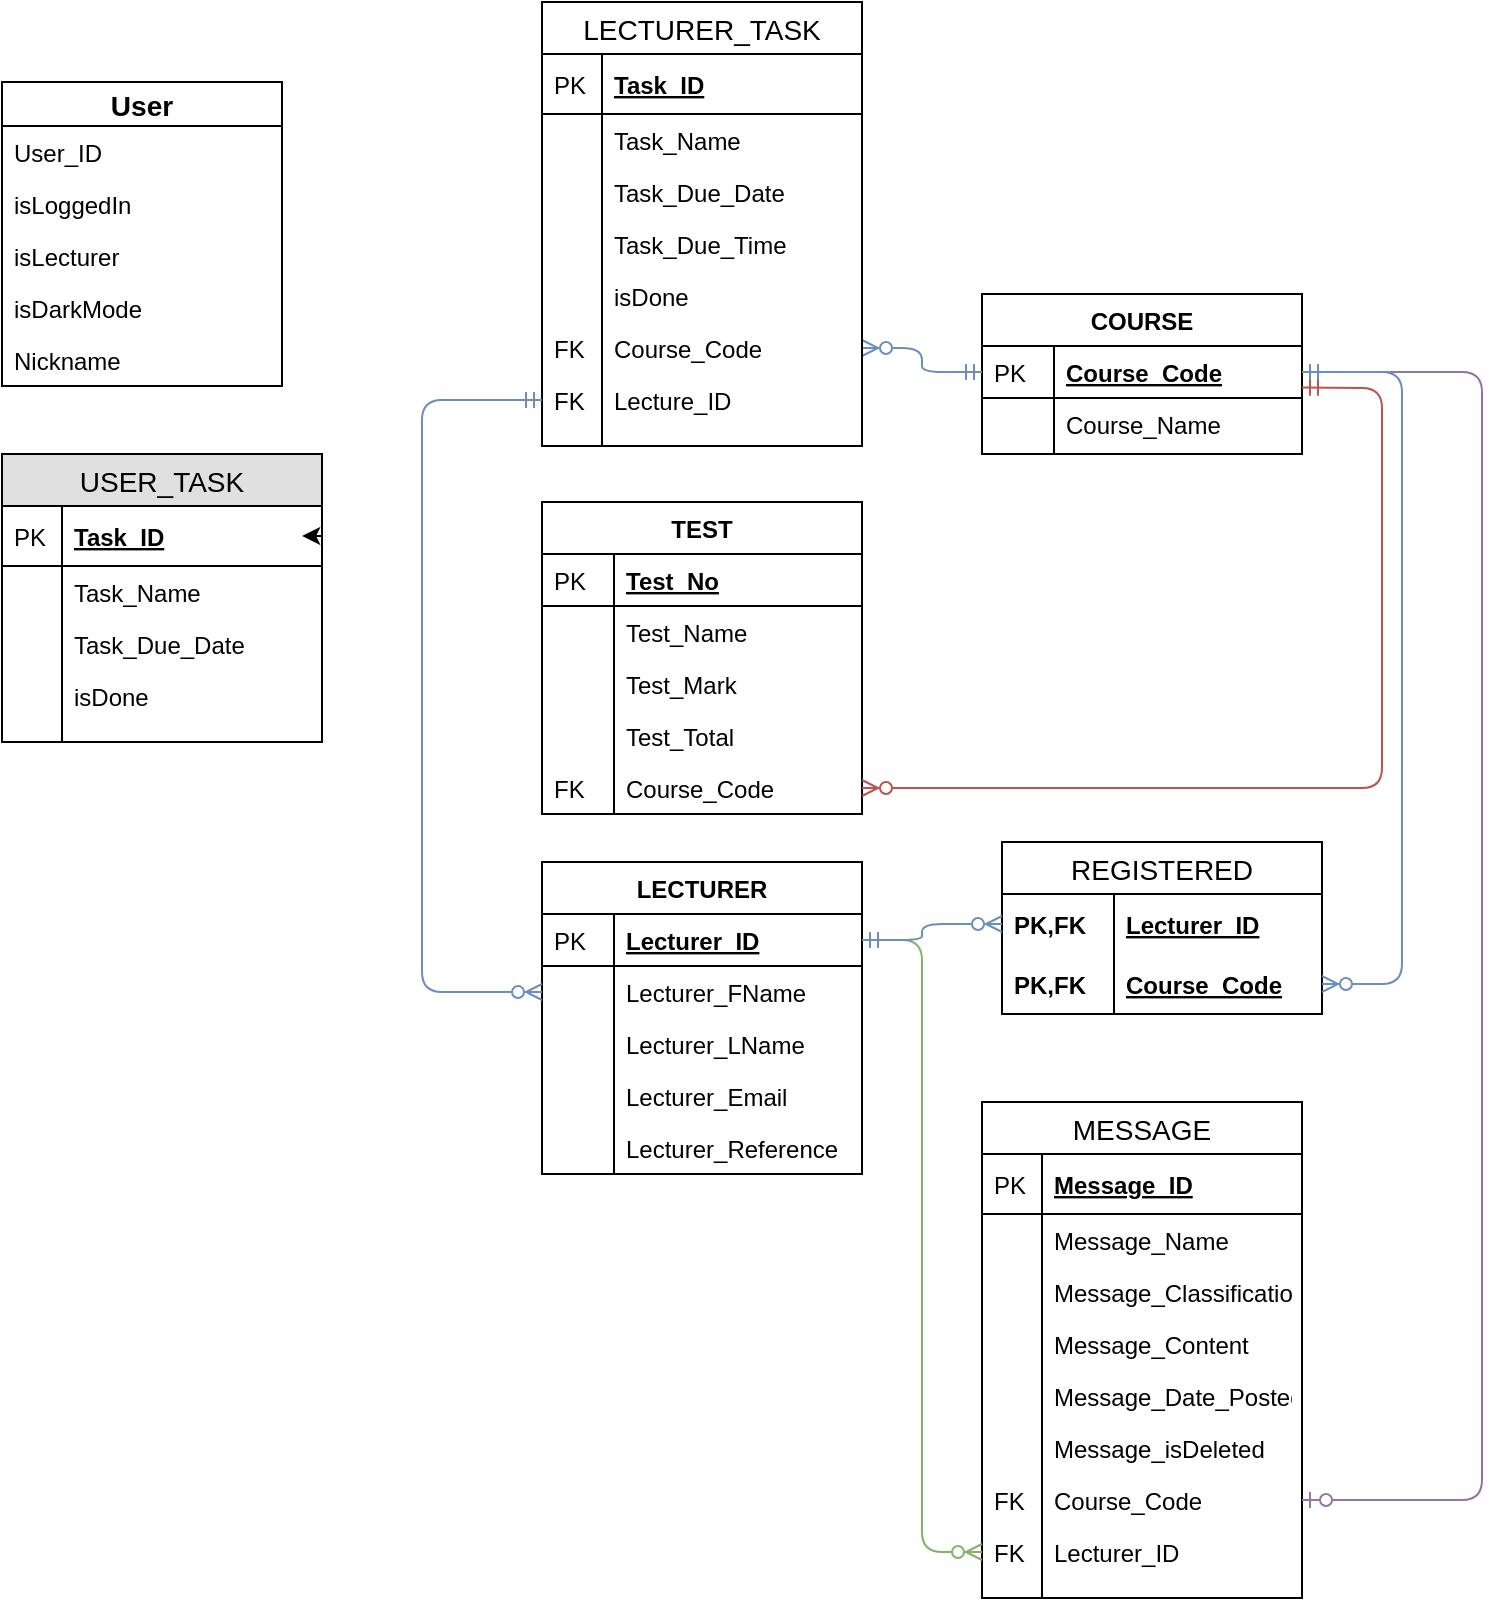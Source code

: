 <mxfile version="12.6.5" type="device"><diagram id="C5RBs43oDa-KdzZeNtuy" name="Page-1"><mxGraphModel dx="1024" dy="599" grid="1" gridSize="10" guides="1" tooltips="1" connect="1" arrows="1" fold="1" page="1" pageScale="1" pageWidth="827" pageHeight="1169" math="0" shadow="0"><root><mxCell id="WIyWlLk6GJQsqaUBKTNV-0"/><mxCell id="WIyWlLk6GJQsqaUBKTNV-1" parent="WIyWlLk6GJQsqaUBKTNV-0"/><mxCell id="zkfFHV4jXpPFQw0GAbJ--51" value="LECTURER" style="swimlane;fontStyle=1;childLayout=stackLayout;horizontal=1;startSize=26;horizontalStack=0;resizeParent=1;resizeLast=0;collapsible=1;marginBottom=0;rounded=0;shadow=0;strokeWidth=1;" parent="WIyWlLk6GJQsqaUBKTNV-1" vertex="1"><mxGeometry x="310" y="480" width="160" height="156" as="geometry"><mxRectangle x="20" y="80" width="160" height="26" as="alternateBounds"/></mxGeometry></mxCell><mxCell id="zkfFHV4jXpPFQw0GAbJ--52" value="Lecturer_ID" style="shape=partialRectangle;top=0;left=0;right=0;bottom=1;align=left;verticalAlign=top;fillColor=none;spacingLeft=40;spacingRight=4;overflow=hidden;rotatable=0;points=[[0,0.5],[1,0.5]];portConstraint=eastwest;dropTarget=0;rounded=0;shadow=0;strokeWidth=1;fontStyle=5" parent="zkfFHV4jXpPFQw0GAbJ--51" vertex="1"><mxGeometry y="26" width="160" height="26" as="geometry"/></mxCell><mxCell id="zkfFHV4jXpPFQw0GAbJ--53" value="PK" style="shape=partialRectangle;top=0;left=0;bottom=0;fillColor=none;align=left;verticalAlign=top;spacingLeft=4;spacingRight=4;overflow=hidden;rotatable=0;points=[];portConstraint=eastwest;part=1;" parent="zkfFHV4jXpPFQw0GAbJ--52" vertex="1" connectable="0"><mxGeometry width="36" height="26" as="geometry"/></mxCell><mxCell id="zkfFHV4jXpPFQw0GAbJ--54" value="Lecturer_FName" style="shape=partialRectangle;top=0;left=0;right=0;bottom=0;align=left;verticalAlign=top;fillColor=none;spacingLeft=40;spacingRight=4;overflow=hidden;rotatable=0;points=[[0,0.5],[1,0.5]];portConstraint=eastwest;dropTarget=0;rounded=0;shadow=0;strokeWidth=1;" parent="zkfFHV4jXpPFQw0GAbJ--51" vertex="1"><mxGeometry y="52" width="160" height="26" as="geometry"/></mxCell><mxCell id="zkfFHV4jXpPFQw0GAbJ--55" value="" style="shape=partialRectangle;top=0;left=0;bottom=0;fillColor=none;align=left;verticalAlign=top;spacingLeft=4;spacingRight=4;overflow=hidden;rotatable=0;points=[];portConstraint=eastwest;part=1;" parent="zkfFHV4jXpPFQw0GAbJ--54" vertex="1" connectable="0"><mxGeometry width="36" height="26" as="geometry"/></mxCell><mxCell id="d9kfRZbeQBIDSx__xGoF-16" value="Lecturer_LName" style="shape=partialRectangle;top=0;left=0;right=0;bottom=0;align=left;verticalAlign=top;fillColor=none;spacingLeft=40;spacingRight=4;overflow=hidden;rotatable=0;points=[[0,0.5],[1,0.5]];portConstraint=eastwest;dropTarget=0;rounded=0;shadow=0;strokeWidth=1;" parent="zkfFHV4jXpPFQw0GAbJ--51" vertex="1"><mxGeometry y="78" width="160" height="26" as="geometry"/></mxCell><mxCell id="d9kfRZbeQBIDSx__xGoF-17" value="" style="shape=partialRectangle;top=0;left=0;bottom=0;fillColor=none;align=left;verticalAlign=top;spacingLeft=4;spacingRight=4;overflow=hidden;rotatable=0;points=[];portConstraint=eastwest;part=1;" parent="d9kfRZbeQBIDSx__xGoF-16" vertex="1" connectable="0"><mxGeometry width="36" height="26" as="geometry"/></mxCell><mxCell id="d9kfRZbeQBIDSx__xGoF-18" value="Lecturer_Email" style="shape=partialRectangle;top=0;left=0;right=0;bottom=0;align=left;verticalAlign=top;fillColor=none;spacingLeft=40;spacingRight=4;overflow=hidden;rotatable=0;points=[[0,0.5],[1,0.5]];portConstraint=eastwest;dropTarget=0;rounded=0;shadow=0;strokeWidth=1;" parent="zkfFHV4jXpPFQw0GAbJ--51" vertex="1"><mxGeometry y="104" width="160" height="26" as="geometry"/></mxCell><mxCell id="d9kfRZbeQBIDSx__xGoF-19" value="" style="shape=partialRectangle;top=0;left=0;bottom=0;fillColor=none;align=left;verticalAlign=top;spacingLeft=4;spacingRight=4;overflow=hidden;rotatable=0;points=[];portConstraint=eastwest;part=1;" parent="d9kfRZbeQBIDSx__xGoF-18" vertex="1" connectable="0"><mxGeometry width="36" height="26" as="geometry"/></mxCell><mxCell id="RBFCxRiM8_pdnVqAKKjM-17" value="Lecturer_Reference" style="shape=partialRectangle;top=0;left=0;right=0;bottom=0;align=left;verticalAlign=top;fillColor=none;spacingLeft=40;spacingRight=4;overflow=hidden;rotatable=0;points=[[0,0.5],[1,0.5]];portConstraint=eastwest;dropTarget=0;rounded=0;shadow=0;strokeWidth=1;" parent="zkfFHV4jXpPFQw0GAbJ--51" vertex="1"><mxGeometry y="130" width="160" height="26" as="geometry"/></mxCell><mxCell id="RBFCxRiM8_pdnVqAKKjM-18" value="" style="shape=partialRectangle;top=0;left=0;bottom=0;fillColor=none;align=left;verticalAlign=top;spacingLeft=4;spacingRight=4;overflow=hidden;rotatable=0;points=[];portConstraint=eastwest;part=1;" parent="RBFCxRiM8_pdnVqAKKjM-17" vertex="1" connectable="0"><mxGeometry width="36" height="26" as="geometry"/></mxCell><mxCell id="zkfFHV4jXpPFQw0GAbJ--64" value="TEST" style="swimlane;fontStyle=1;childLayout=stackLayout;horizontal=1;startSize=26;horizontalStack=0;resizeParent=1;resizeLast=0;collapsible=1;marginBottom=0;rounded=0;shadow=0;strokeWidth=1;" parent="WIyWlLk6GJQsqaUBKTNV-1" vertex="1"><mxGeometry x="310" y="300" width="160" height="156" as="geometry"><mxRectangle x="260" y="270" width="160" height="26" as="alternateBounds"/></mxGeometry></mxCell><mxCell id="zkfFHV4jXpPFQw0GAbJ--65" value="Test_No" style="shape=partialRectangle;top=0;left=0;right=0;bottom=1;align=left;verticalAlign=top;fillColor=none;spacingLeft=40;spacingRight=4;overflow=hidden;rotatable=0;points=[[0,0.5],[1,0.5]];portConstraint=eastwest;dropTarget=0;rounded=0;shadow=0;strokeWidth=1;fontStyle=5" parent="zkfFHV4jXpPFQw0GAbJ--64" vertex="1"><mxGeometry y="26" width="160" height="26" as="geometry"/></mxCell><mxCell id="zkfFHV4jXpPFQw0GAbJ--66" value="PK" style="shape=partialRectangle;top=0;left=0;bottom=0;fillColor=none;align=left;verticalAlign=top;spacingLeft=4;spacingRight=4;overflow=hidden;rotatable=0;points=[];portConstraint=eastwest;part=1;" parent="zkfFHV4jXpPFQw0GAbJ--65" vertex="1" connectable="0"><mxGeometry width="36" height="26" as="geometry"/></mxCell><mxCell id="zkfFHV4jXpPFQw0GAbJ--67" value="Test_Name" style="shape=partialRectangle;top=0;left=0;right=0;bottom=0;align=left;verticalAlign=top;fillColor=none;spacingLeft=40;spacingRight=4;overflow=hidden;rotatable=0;points=[[0,0.5],[1,0.5]];portConstraint=eastwest;dropTarget=0;rounded=0;shadow=0;strokeWidth=1;" parent="zkfFHV4jXpPFQw0GAbJ--64" vertex="1"><mxGeometry y="52" width="160" height="26" as="geometry"/></mxCell><mxCell id="zkfFHV4jXpPFQw0GAbJ--68" value="" style="shape=partialRectangle;top=0;left=0;bottom=0;fillColor=none;align=left;verticalAlign=top;spacingLeft=4;spacingRight=4;overflow=hidden;rotatable=0;points=[];portConstraint=eastwest;part=1;" parent="zkfFHV4jXpPFQw0GAbJ--67" vertex="1" connectable="0"><mxGeometry width="36" height="26" as="geometry"/></mxCell><mxCell id="d9kfRZbeQBIDSx__xGoF-4" value="Test_Mark" style="shape=partialRectangle;top=0;left=0;right=0;bottom=0;align=left;verticalAlign=top;fillColor=none;spacingLeft=40;spacingRight=4;overflow=hidden;rotatable=0;points=[[0,0.5],[1,0.5]];portConstraint=eastwest;dropTarget=0;rounded=0;shadow=0;strokeWidth=1;" parent="zkfFHV4jXpPFQw0GAbJ--64" vertex="1"><mxGeometry y="78" width="160" height="26" as="geometry"/></mxCell><mxCell id="d9kfRZbeQBIDSx__xGoF-5" value="" style="shape=partialRectangle;top=0;left=0;bottom=0;fillColor=none;align=left;verticalAlign=top;spacingLeft=4;spacingRight=4;overflow=hidden;rotatable=0;points=[];portConstraint=eastwest;part=1;" parent="d9kfRZbeQBIDSx__xGoF-4" vertex="1" connectable="0"><mxGeometry width="36" height="26" as="geometry"/></mxCell><mxCell id="d9kfRZbeQBIDSx__xGoF-12" value="Test_Total" style="shape=partialRectangle;top=0;left=0;right=0;bottom=0;align=left;verticalAlign=top;fillColor=none;spacingLeft=40;spacingRight=4;overflow=hidden;rotatable=0;points=[[0,0.5],[1,0.5]];portConstraint=eastwest;dropTarget=0;rounded=0;shadow=0;strokeWidth=1;" parent="zkfFHV4jXpPFQw0GAbJ--64" vertex="1"><mxGeometry y="104" width="160" height="26" as="geometry"/></mxCell><mxCell id="d9kfRZbeQBIDSx__xGoF-13" value="" style="shape=partialRectangle;top=0;left=0;bottom=0;fillColor=none;align=left;verticalAlign=top;spacingLeft=4;spacingRight=4;overflow=hidden;rotatable=0;points=[];portConstraint=eastwest;part=1;" parent="d9kfRZbeQBIDSx__xGoF-12" vertex="1" connectable="0"><mxGeometry width="36" height="26" as="geometry"/></mxCell><mxCell id="d9kfRZbeQBIDSx__xGoF-14" value="Course_Code" style="shape=partialRectangle;top=0;left=0;right=0;bottom=0;align=left;verticalAlign=top;fillColor=none;spacingLeft=40;spacingRight=4;overflow=hidden;rotatable=0;points=[[0,0.5],[1,0.5]];portConstraint=eastwest;dropTarget=0;rounded=0;shadow=0;strokeWidth=1;" parent="zkfFHV4jXpPFQw0GAbJ--64" vertex="1"><mxGeometry y="130" width="160" height="26" as="geometry"/></mxCell><mxCell id="d9kfRZbeQBIDSx__xGoF-15" value="FK" style="shape=partialRectangle;top=0;left=0;bottom=0;fillColor=none;align=left;verticalAlign=top;spacingLeft=4;spacingRight=4;overflow=hidden;rotatable=0;points=[];portConstraint=eastwest;part=1;" parent="d9kfRZbeQBIDSx__xGoF-14" vertex="1" connectable="0"><mxGeometry width="36" height="26" as="geometry"/></mxCell><mxCell id="d9kfRZbeQBIDSx__xGoF-20" value="COURSE" style="swimlane;fontStyle=1;childLayout=stackLayout;horizontal=1;startSize=26;horizontalStack=0;resizeParent=1;resizeLast=0;collapsible=1;marginBottom=0;rounded=0;shadow=0;strokeWidth=1;" parent="WIyWlLk6GJQsqaUBKTNV-1" vertex="1"><mxGeometry x="530" y="196" width="160" height="80" as="geometry"><mxRectangle x="20" y="80" width="160" height="26" as="alternateBounds"/></mxGeometry></mxCell><mxCell id="d9kfRZbeQBIDSx__xGoF-21" value="Course_Code" style="shape=partialRectangle;top=0;left=0;right=0;bottom=1;align=left;verticalAlign=top;fillColor=none;spacingLeft=40;spacingRight=4;overflow=hidden;rotatable=0;points=[[0,0.5],[1,0.5]];portConstraint=eastwest;dropTarget=0;rounded=0;shadow=0;strokeWidth=1;fontStyle=5" parent="d9kfRZbeQBIDSx__xGoF-20" vertex="1"><mxGeometry y="26" width="160" height="26" as="geometry"/></mxCell><mxCell id="d9kfRZbeQBIDSx__xGoF-22" value="PK" style="shape=partialRectangle;top=0;left=0;bottom=0;fillColor=none;align=left;verticalAlign=top;spacingLeft=4;spacingRight=4;overflow=hidden;rotatable=0;points=[];portConstraint=eastwest;part=1;" parent="d9kfRZbeQBIDSx__xGoF-21" vertex="1" connectable="0"><mxGeometry width="36" height="26" as="geometry"/></mxCell><mxCell id="d9kfRZbeQBIDSx__xGoF-23" value="Course_Name" style="shape=partialRectangle;top=0;left=0;right=0;bottom=0;align=left;verticalAlign=top;fillColor=none;spacingLeft=40;spacingRight=4;overflow=hidden;rotatable=0;points=[[0,0.5],[1,0.5]];portConstraint=eastwest;dropTarget=0;rounded=0;shadow=0;strokeWidth=1;" parent="d9kfRZbeQBIDSx__xGoF-20" vertex="1"><mxGeometry y="52" width="160" height="26" as="geometry"/></mxCell><mxCell id="d9kfRZbeQBIDSx__xGoF-24" value="" style="shape=partialRectangle;top=0;left=0;bottom=0;fillColor=none;align=left;verticalAlign=top;spacingLeft=4;spacingRight=4;overflow=hidden;rotatable=0;points=[];portConstraint=eastwest;part=1;" parent="d9kfRZbeQBIDSx__xGoF-23" vertex="1" connectable="0"><mxGeometry width="36" height="26" as="geometry"/></mxCell><mxCell id="d9kfRZbeQBIDSx__xGoF-29" value="" style="shape=partialRectangle;top=0;left=0;right=0;bottom=0;align=left;verticalAlign=top;fillColor=none;spacingLeft=40;spacingRight=4;overflow=hidden;rotatable=0;points=[[0,0.5],[1,0.5]];portConstraint=eastwest;dropTarget=0;rounded=0;shadow=0;strokeWidth=1;" parent="d9kfRZbeQBIDSx__xGoF-20" vertex="1"><mxGeometry y="78" width="160" height="2" as="geometry"/></mxCell><mxCell id="d9kfRZbeQBIDSx__xGoF-30" value="" style="shape=partialRectangle;top=0;left=0;bottom=0;fillColor=none;align=left;verticalAlign=top;spacingLeft=4;spacingRight=4;overflow=hidden;rotatable=0;points=[];portConstraint=eastwest;part=1;" parent="d9kfRZbeQBIDSx__xGoF-29" vertex="1" connectable="0"><mxGeometry width="36" height="2" as="geometry"/></mxCell><mxCell id="d9kfRZbeQBIDSx__xGoF-44" value="" style="fontSize=12;html=1;endArrow=ERmandOne;startArrow=ERzeroToMany;startFill=1;entryX=1;entryY=0.8;entryDx=0;entryDy=0;entryPerimeter=0;exitX=1;exitY=0.5;exitDx=0;exitDy=0;strokeWidth=1;fillColor=#f8cecc;strokeColor=#b85450;" parent="WIyWlLk6GJQsqaUBKTNV-1" source="d9kfRZbeQBIDSx__xGoF-14" target="d9kfRZbeQBIDSx__xGoF-21" edge="1"><mxGeometry width="100" height="100" relative="1" as="geometry"><mxPoint x="500" y="450" as="sourcePoint"/><mxPoint x="690" y="240" as="targetPoint"/><Array as="points"><mxPoint x="730" y="443"/><mxPoint x="730" y="243"/></Array></mxGeometry></mxCell><mxCell id="d9kfRZbeQBIDSx__xGoF-45" value="" style="edgeStyle=elbowEdgeStyle;fontSize=12;html=1;endArrow=ERmandOne;startArrow=ERzeroToMany;startFill=1;entryX=0;entryY=0.5;entryDx=0;entryDy=0;strokeWidth=1;fillColor=#dae8fc;strokeColor=#6c8ebf;exitX=1;exitY=0.5;exitDx=0;exitDy=0;" parent="WIyWlLk6GJQsqaUBKTNV-1" source="ZOMdx3OLhUOSvKhC69W_-13" target="d9kfRZbeQBIDSx__xGoF-21" edge="1"><mxGeometry width="100" height="100" relative="1" as="geometry"><mxPoint x="470" y="227" as="sourcePoint"/><mxPoint x="550" y="140" as="targetPoint"/><Array as="points"><mxPoint x="500" y="240"/></Array></mxGeometry></mxCell><mxCell id="RBFCxRiM8_pdnVqAKKjM-0" value="MESSAGE" style="swimlane;fontStyle=0;childLayout=stackLayout;horizontal=1;startSize=26;horizontalStack=0;resizeParent=1;resizeParentMax=0;resizeLast=0;collapsible=1;marginBottom=0;align=center;fontSize=14;" parent="WIyWlLk6GJQsqaUBKTNV-1" vertex="1"><mxGeometry x="530" y="600" width="160" height="248" as="geometry"/></mxCell><mxCell id="RBFCxRiM8_pdnVqAKKjM-1" value="Message_ID" style="shape=partialRectangle;top=0;left=0;right=0;bottom=1;align=left;verticalAlign=middle;fillColor=none;spacingLeft=34;spacingRight=4;overflow=hidden;rotatable=0;points=[[0,0.5],[1,0.5]];portConstraint=eastwest;dropTarget=0;fontStyle=5;fontSize=12;" parent="RBFCxRiM8_pdnVqAKKjM-0" vertex="1"><mxGeometry y="26" width="160" height="30" as="geometry"/></mxCell><mxCell id="RBFCxRiM8_pdnVqAKKjM-2" value="PK" style="shape=partialRectangle;top=0;left=0;bottom=0;fillColor=none;align=left;verticalAlign=middle;spacingLeft=4;spacingRight=4;overflow=hidden;rotatable=0;points=[];portConstraint=eastwest;part=1;fontSize=12;" parent="RBFCxRiM8_pdnVqAKKjM-1" vertex="1" connectable="0"><mxGeometry width="30" height="30" as="geometry"/></mxCell><mxCell id="RBFCxRiM8_pdnVqAKKjM-5" value="Message_Name" style="shape=partialRectangle;top=0;left=0;right=0;bottom=0;align=left;verticalAlign=top;fillColor=none;spacingLeft=34;spacingRight=4;overflow=hidden;rotatable=0;points=[[0,0.5],[1,0.5]];portConstraint=eastwest;dropTarget=0;fontSize=12;" parent="RBFCxRiM8_pdnVqAKKjM-0" vertex="1"><mxGeometry y="56" width="160" height="26" as="geometry"/></mxCell><mxCell id="RBFCxRiM8_pdnVqAKKjM-6" value="" style="shape=partialRectangle;top=0;left=0;bottom=0;fillColor=none;align=left;verticalAlign=top;spacingLeft=4;spacingRight=4;overflow=hidden;rotatable=0;points=[];portConstraint=eastwest;part=1;fontSize=12;" parent="RBFCxRiM8_pdnVqAKKjM-5" vertex="1" connectable="0"><mxGeometry width="30" height="26" as="geometry"/></mxCell><mxCell id="RBFCxRiM8_pdnVqAKKjM-9" value="Message_Classification" style="shape=partialRectangle;top=0;left=0;right=0;bottom=0;align=left;verticalAlign=top;fillColor=none;spacingLeft=34;spacingRight=4;overflow=hidden;rotatable=0;points=[[0,0.5],[1,0.5]];portConstraint=eastwest;dropTarget=0;fontSize=12;" parent="RBFCxRiM8_pdnVqAKKjM-0" vertex="1"><mxGeometry y="82" width="160" height="26" as="geometry"/></mxCell><mxCell id="RBFCxRiM8_pdnVqAKKjM-10" value="" style="shape=partialRectangle;top=0;left=0;bottom=0;fillColor=none;align=left;verticalAlign=top;spacingLeft=4;spacingRight=4;overflow=hidden;rotatable=0;points=[];portConstraint=eastwest;part=1;fontSize=12;" parent="RBFCxRiM8_pdnVqAKKjM-9" vertex="1" connectable="0"><mxGeometry width="30" height="26" as="geometry"/></mxCell><mxCell id="RBFCxRiM8_pdnVqAKKjM-7" value="Message_Content" style="shape=partialRectangle;top=0;left=0;right=0;bottom=0;align=left;verticalAlign=top;fillColor=none;spacingLeft=34;spacingRight=4;overflow=hidden;rotatable=0;points=[[0,0.5],[1,0.5]];portConstraint=eastwest;dropTarget=0;fontSize=12;" parent="RBFCxRiM8_pdnVqAKKjM-0" vertex="1"><mxGeometry y="108" width="160" height="26" as="geometry"/></mxCell><mxCell id="RBFCxRiM8_pdnVqAKKjM-8" value="" style="shape=partialRectangle;top=0;left=0;bottom=0;fillColor=none;align=left;verticalAlign=top;spacingLeft=4;spacingRight=4;overflow=hidden;rotatable=0;points=[];portConstraint=eastwest;part=1;fontSize=12;" parent="RBFCxRiM8_pdnVqAKKjM-7" vertex="1" connectable="0"><mxGeometry width="30" height="26" as="geometry"/></mxCell><mxCell id="RBFCxRiM8_pdnVqAKKjM-11" value="Message_Date_Posted" style="shape=partialRectangle;top=0;left=0;right=0;bottom=0;align=left;verticalAlign=top;fillColor=none;spacingLeft=34;spacingRight=4;overflow=hidden;rotatable=0;points=[[0,0.5],[1,0.5]];portConstraint=eastwest;dropTarget=0;fontSize=12;" parent="RBFCxRiM8_pdnVqAKKjM-0" vertex="1"><mxGeometry y="134" width="160" height="26" as="geometry"/></mxCell><mxCell id="RBFCxRiM8_pdnVqAKKjM-12" value="" style="shape=partialRectangle;top=0;left=0;bottom=0;fillColor=none;align=left;verticalAlign=top;spacingLeft=4;spacingRight=4;overflow=hidden;rotatable=0;points=[];portConstraint=eastwest;part=1;fontSize=12;" parent="RBFCxRiM8_pdnVqAKKjM-11" vertex="1" connectable="0"><mxGeometry width="30" height="26" as="geometry"/></mxCell><mxCell id="RBFCxRiM8_pdnVqAKKjM-19" value="Message_isDeleted" style="shape=partialRectangle;top=0;left=0;right=0;bottom=0;align=left;verticalAlign=top;fillColor=none;spacingLeft=34;spacingRight=4;overflow=hidden;rotatable=0;points=[[0,0.5],[1,0.5]];portConstraint=eastwest;dropTarget=0;fontSize=12;" parent="RBFCxRiM8_pdnVqAKKjM-0" vertex="1"><mxGeometry y="160" width="160" height="26" as="geometry"/></mxCell><mxCell id="RBFCxRiM8_pdnVqAKKjM-20" value="" style="shape=partialRectangle;top=0;left=0;bottom=0;fillColor=none;align=left;verticalAlign=top;spacingLeft=4;spacingRight=4;overflow=hidden;rotatable=0;points=[];portConstraint=eastwest;part=1;fontSize=12;" parent="RBFCxRiM8_pdnVqAKKjM-19" vertex="1" connectable="0"><mxGeometry width="30" height="26" as="geometry"/></mxCell><mxCell id="RBFCxRiM8_pdnVqAKKjM-3" value="Course_Code" style="shape=partialRectangle;top=0;left=0;right=0;bottom=0;align=left;verticalAlign=top;fillColor=none;spacingLeft=34;spacingRight=4;overflow=hidden;rotatable=0;points=[[0,0.5],[1,0.5]];portConstraint=eastwest;dropTarget=0;fontSize=12;" parent="RBFCxRiM8_pdnVqAKKjM-0" vertex="1"><mxGeometry y="186" width="160" height="26" as="geometry"/></mxCell><mxCell id="RBFCxRiM8_pdnVqAKKjM-4" value="FK" style="shape=partialRectangle;top=0;left=0;bottom=0;fillColor=none;align=left;verticalAlign=top;spacingLeft=4;spacingRight=4;overflow=hidden;rotatable=0;points=[];portConstraint=eastwest;part=1;fontSize=12;" parent="RBFCxRiM8_pdnVqAKKjM-3" vertex="1" connectable="0"><mxGeometry width="30" height="26" as="geometry"/></mxCell><mxCell id="RBFCxRiM8_pdnVqAKKjM-13" value="Lecturer_ID" style="shape=partialRectangle;top=0;left=0;right=0;bottom=0;align=left;verticalAlign=top;fillColor=none;spacingLeft=34;spacingRight=4;overflow=hidden;rotatable=0;points=[[0,0.5],[1,0.5]];portConstraint=eastwest;dropTarget=0;fontSize=12;" parent="RBFCxRiM8_pdnVqAKKjM-0" vertex="1"><mxGeometry y="212" width="160" height="26" as="geometry"/></mxCell><mxCell id="RBFCxRiM8_pdnVqAKKjM-14" value="FK" style="shape=partialRectangle;top=0;left=0;bottom=0;fillColor=none;align=left;verticalAlign=top;spacingLeft=4;spacingRight=4;overflow=hidden;rotatable=0;points=[];portConstraint=eastwest;part=1;fontSize=12;" parent="RBFCxRiM8_pdnVqAKKjM-13" vertex="1" connectable="0"><mxGeometry width="30" height="26" as="geometry"/></mxCell><mxCell id="RBFCxRiM8_pdnVqAKKjM-15" value="" style="shape=partialRectangle;top=0;left=0;right=0;bottom=0;align=left;verticalAlign=top;fillColor=none;spacingLeft=34;spacingRight=4;overflow=hidden;rotatable=0;points=[[0,0.5],[1,0.5]];portConstraint=eastwest;dropTarget=0;fontSize=12;" parent="RBFCxRiM8_pdnVqAKKjM-0" vertex="1"><mxGeometry y="238" width="160" height="10" as="geometry"/></mxCell><mxCell id="RBFCxRiM8_pdnVqAKKjM-16" value="" style="shape=partialRectangle;top=0;left=0;bottom=0;fillColor=none;align=left;verticalAlign=top;spacingLeft=4;spacingRight=4;overflow=hidden;rotatable=0;points=[];portConstraint=eastwest;part=1;fontSize=12;" parent="RBFCxRiM8_pdnVqAKKjM-15" vertex="1" connectable="0"><mxGeometry width="30" height="10" as="geometry"/></mxCell><mxCell id="RBFCxRiM8_pdnVqAKKjM-21" value="" style="edgeStyle=entityRelationEdgeStyle;fontSize=12;html=1;endArrow=ERzeroToMany;startArrow=ERmandOne;strokeWidth=1;fillColor=#d5e8d4;strokeColor=#82b366;" parent="WIyWlLk6GJQsqaUBKTNV-1" source="zkfFHV4jXpPFQw0GAbJ--52" target="RBFCxRiM8_pdnVqAKKjM-13" edge="1"><mxGeometry width="100" height="100" relative="1" as="geometry"><mxPoint x="80" y="740" as="sourcePoint"/><mxPoint x="180" y="640" as="targetPoint"/></mxGeometry></mxCell><mxCell id="d9kfRZbeQBIDSx__xGoF-31" value="User" style="swimlane;fontStyle=1;childLayout=stackLayout;horizontal=1;startSize=22;fillColor=none;horizontalStack=0;resizeParent=1;resizeParentMax=0;resizeLast=0;collapsible=1;marginBottom=0;swimlaneFillColor=#ffffff;align=center;fontSize=14;" parent="WIyWlLk6GJQsqaUBKTNV-1" vertex="1"><mxGeometry x="40" y="90" width="140" height="152" as="geometry"/></mxCell><mxCell id="ZOMdx3OLhUOSvKhC69W_-37" value="User_ID" style="text;strokeColor=none;fillColor=none;spacingLeft=4;spacingRight=4;overflow=hidden;rotatable=0;points=[[0,0.5],[1,0.5]];portConstraint=eastwest;fontSize=12;" parent="d9kfRZbeQBIDSx__xGoF-31" vertex="1"><mxGeometry y="22" width="140" height="26" as="geometry"/></mxCell><mxCell id="d9kfRZbeQBIDSx__xGoF-32" value="isLoggedIn" style="text;strokeColor=none;fillColor=none;spacingLeft=4;spacingRight=4;overflow=hidden;rotatable=0;points=[[0,0.5],[1,0.5]];portConstraint=eastwest;fontSize=12;" parent="d9kfRZbeQBIDSx__xGoF-31" vertex="1"><mxGeometry y="48" width="140" height="26" as="geometry"/></mxCell><mxCell id="d9kfRZbeQBIDSx__xGoF-34" value="isLecturer" style="text;strokeColor=none;fillColor=none;spacingLeft=4;spacingRight=4;overflow=hidden;rotatable=0;points=[[0,0.5],[1,0.5]];portConstraint=eastwest;fontSize=12;" parent="d9kfRZbeQBIDSx__xGoF-31" vertex="1"><mxGeometry y="74" width="140" height="26" as="geometry"/></mxCell><mxCell id="d9kfRZbeQBIDSx__xGoF-33" value="isDarkMode" style="text;strokeColor=none;fillColor=none;spacingLeft=4;spacingRight=4;overflow=hidden;rotatable=0;points=[[0,0.5],[1,0.5]];portConstraint=eastwest;fontSize=12;" parent="d9kfRZbeQBIDSx__xGoF-31" vertex="1"><mxGeometry y="100" width="140" height="26" as="geometry"/></mxCell><mxCell id="d9kfRZbeQBIDSx__xGoF-39" value="Nickname&#10;" style="text;strokeColor=none;fillColor=none;spacingLeft=4;spacingRight=4;overflow=hidden;rotatable=0;points=[[0,0.5],[1,0.5]];portConstraint=eastwest;fontSize=12;" parent="d9kfRZbeQBIDSx__xGoF-31" vertex="1"><mxGeometry y="126" width="140" height="26" as="geometry"/></mxCell><mxCell id="ERZ5EZN7ookgs-viJ0ik-0" value="" style="fontSize=12;html=1;endArrow=ERzeroToOne;startArrow=ERmandOne;strokeWidth=1;fillColor=#e1d5e7;strokeColor=#9673a6;exitX=1;exitY=0.5;exitDx=0;exitDy=0;entryX=1;entryY=0.5;entryDx=0;entryDy=0;" parent="WIyWlLk6GJQsqaUBKTNV-1" source="d9kfRZbeQBIDSx__xGoF-21" target="RBFCxRiM8_pdnVqAKKjM-3" edge="1"><mxGeometry width="100" height="100" relative="1" as="geometry"><mxPoint x="700" y="240" as="sourcePoint"/><mxPoint x="700" y="715" as="targetPoint"/><Array as="points"><mxPoint x="780" y="235"/><mxPoint x="780" y="799"/></Array></mxGeometry></mxCell><mxCell id="ZOMdx3OLhUOSvKhC69W_-6" value="LECTURER_TASK" style="swimlane;fontStyle=0;childLayout=stackLayout;horizontal=1;startSize=26;horizontalStack=0;resizeParent=1;resizeParentMax=0;resizeLast=0;collapsible=1;marginBottom=0;align=center;fontSize=14;" parent="WIyWlLk6GJQsqaUBKTNV-1" vertex="1"><mxGeometry x="310" y="50" width="160" height="222" as="geometry"/></mxCell><mxCell id="ZOMdx3OLhUOSvKhC69W_-7" value="Task_ID" style="shape=partialRectangle;top=0;left=0;right=0;bottom=1;align=left;verticalAlign=middle;fillColor=none;spacingLeft=34;spacingRight=4;overflow=hidden;rotatable=0;points=[[0,0.5],[1,0.5]];portConstraint=eastwest;dropTarget=0;fontStyle=5;fontSize=12;" parent="ZOMdx3OLhUOSvKhC69W_-6" vertex="1"><mxGeometry y="26" width="160" height="30" as="geometry"/></mxCell><mxCell id="ZOMdx3OLhUOSvKhC69W_-8" value="PK" style="shape=partialRectangle;top=0;left=0;bottom=0;fillColor=none;align=left;verticalAlign=middle;spacingLeft=4;spacingRight=4;overflow=hidden;rotatable=0;points=[];portConstraint=eastwest;part=1;fontSize=12;" parent="ZOMdx3OLhUOSvKhC69W_-7" vertex="1" connectable="0"><mxGeometry width="30" height="30" as="geometry"/></mxCell><mxCell id="ZOMdx3OLhUOSvKhC69W_-9" value="Task_Name" style="shape=partialRectangle;top=0;left=0;right=0;bottom=0;align=left;verticalAlign=top;fillColor=none;spacingLeft=34;spacingRight=4;overflow=hidden;rotatable=0;points=[[0,0.5],[1,0.5]];portConstraint=eastwest;dropTarget=0;fontSize=12;" parent="ZOMdx3OLhUOSvKhC69W_-6" vertex="1"><mxGeometry y="56" width="160" height="26" as="geometry"/></mxCell><mxCell id="ZOMdx3OLhUOSvKhC69W_-10" value="" style="shape=partialRectangle;top=0;left=0;bottom=0;fillColor=none;align=left;verticalAlign=top;spacingLeft=4;spacingRight=4;overflow=hidden;rotatable=0;points=[];portConstraint=eastwest;part=1;fontSize=12;" parent="ZOMdx3OLhUOSvKhC69W_-9" vertex="1" connectable="0"><mxGeometry width="30" height="26" as="geometry"/></mxCell><mxCell id="ZOMdx3OLhUOSvKhC69W_-11" value="Task_Due_Date" style="shape=partialRectangle;top=0;left=0;right=0;bottom=0;align=left;verticalAlign=top;fillColor=none;spacingLeft=34;spacingRight=4;overflow=hidden;rotatable=0;points=[[0,0.5],[1,0.5]];portConstraint=eastwest;dropTarget=0;fontSize=12;" parent="ZOMdx3OLhUOSvKhC69W_-6" vertex="1"><mxGeometry y="82" width="160" height="26" as="geometry"/></mxCell><mxCell id="ZOMdx3OLhUOSvKhC69W_-12" value="" style="shape=partialRectangle;top=0;left=0;bottom=0;fillColor=none;align=left;verticalAlign=top;spacingLeft=4;spacingRight=4;overflow=hidden;rotatable=0;points=[];portConstraint=eastwest;part=1;fontSize=12;" parent="ZOMdx3OLhUOSvKhC69W_-11" vertex="1" connectable="0"><mxGeometry width="30" height="26" as="geometry"/></mxCell><mxCell id="9NxzZ644toMuF727c-_A-5" value="Task_Due_Time" style="shape=partialRectangle;top=0;left=0;right=0;bottom=0;align=left;verticalAlign=top;fillColor=none;spacingLeft=34;spacingRight=4;overflow=hidden;rotatable=0;points=[[0,0.5],[1,0.5]];portConstraint=eastwest;dropTarget=0;fontSize=12;" parent="ZOMdx3OLhUOSvKhC69W_-6" vertex="1"><mxGeometry y="108" width="160" height="26" as="geometry"/></mxCell><mxCell id="9NxzZ644toMuF727c-_A-6" value="" style="shape=partialRectangle;top=0;left=0;bottom=0;fillColor=none;align=left;verticalAlign=top;spacingLeft=4;spacingRight=4;overflow=hidden;rotatable=0;points=[];portConstraint=eastwest;part=1;fontSize=12;" parent="9NxzZ644toMuF727c-_A-5" vertex="1" connectable="0"><mxGeometry width="30" height="26" as="geometry"/></mxCell><mxCell id="9NxzZ644toMuF727c-_A-0" value="isDone" style="shape=partialRectangle;top=0;left=0;right=0;bottom=0;align=left;verticalAlign=top;fillColor=none;spacingLeft=34;spacingRight=4;overflow=hidden;rotatable=0;points=[[0,0.5],[1,0.5]];portConstraint=eastwest;dropTarget=0;fontSize=12;" parent="ZOMdx3OLhUOSvKhC69W_-6" vertex="1"><mxGeometry y="134" width="160" height="26" as="geometry"/></mxCell><mxCell id="9NxzZ644toMuF727c-_A-1" value="" style="shape=partialRectangle;top=0;left=0;bottom=0;fillColor=none;align=left;verticalAlign=top;spacingLeft=4;spacingRight=4;overflow=hidden;rotatable=0;points=[];portConstraint=eastwest;part=1;fontSize=12;" parent="9NxzZ644toMuF727c-_A-0" vertex="1" connectable="0"><mxGeometry width="30" height="26" as="geometry"/></mxCell><mxCell id="ZOMdx3OLhUOSvKhC69W_-13" value="Course_Code" style="shape=partialRectangle;top=0;left=0;right=0;bottom=0;align=left;verticalAlign=top;fillColor=none;spacingLeft=34;spacingRight=4;overflow=hidden;rotatable=0;points=[[0,0.5],[1,0.5]];portConstraint=eastwest;dropTarget=0;fontSize=12;" parent="ZOMdx3OLhUOSvKhC69W_-6" vertex="1"><mxGeometry y="160" width="160" height="26" as="geometry"/></mxCell><mxCell id="ZOMdx3OLhUOSvKhC69W_-14" value="FK" style="shape=partialRectangle;top=0;left=0;bottom=0;fillColor=none;align=left;verticalAlign=top;spacingLeft=4;spacingRight=4;overflow=hidden;rotatable=0;points=[];portConstraint=eastwest;part=1;fontSize=12;" parent="ZOMdx3OLhUOSvKhC69W_-13" vertex="1" connectable="0"><mxGeometry width="30" height="26" as="geometry"/></mxCell><mxCell id="ZOMdx3OLhUOSvKhC69W_-15" value="Lecture_ID" style="shape=partialRectangle;top=0;left=0;right=0;bottom=0;align=left;verticalAlign=top;fillColor=none;spacingLeft=34;spacingRight=4;overflow=hidden;rotatable=0;points=[[0,0.5],[1,0.5]];portConstraint=eastwest;dropTarget=0;fontSize=12;" parent="ZOMdx3OLhUOSvKhC69W_-6" vertex="1"><mxGeometry y="186" width="160" height="26" as="geometry"/></mxCell><mxCell id="ZOMdx3OLhUOSvKhC69W_-16" value="FK" style="shape=partialRectangle;top=0;left=0;bottom=0;fillColor=none;align=left;verticalAlign=top;spacingLeft=4;spacingRight=4;overflow=hidden;rotatable=0;points=[];portConstraint=eastwest;part=1;fontSize=12;" parent="ZOMdx3OLhUOSvKhC69W_-15" vertex="1" connectable="0"><mxGeometry width="30" height="26" as="geometry"/></mxCell><mxCell id="ZOMdx3OLhUOSvKhC69W_-17" value="" style="shape=partialRectangle;top=0;left=0;right=0;bottom=0;align=left;verticalAlign=top;fillColor=none;spacingLeft=34;spacingRight=4;overflow=hidden;rotatable=0;points=[[0,0.5],[1,0.5]];portConstraint=eastwest;dropTarget=0;fontSize=12;" parent="ZOMdx3OLhUOSvKhC69W_-6" vertex="1"><mxGeometry y="212" width="160" height="10" as="geometry"/></mxCell><mxCell id="ZOMdx3OLhUOSvKhC69W_-18" value="" style="shape=partialRectangle;top=0;left=0;bottom=0;fillColor=none;align=left;verticalAlign=top;spacingLeft=4;spacingRight=4;overflow=hidden;rotatable=0;points=[];portConstraint=eastwest;part=1;fontSize=12;" parent="ZOMdx3OLhUOSvKhC69W_-17" vertex="1" connectable="0"><mxGeometry width="30" height="10" as="geometry"/></mxCell><mxCell id="ZOMdx3OLhUOSvKhC69W_-20" value="" style="edgeStyle=elbowEdgeStyle;fontSize=12;html=1;endArrow=ERmandOne;startArrow=ERzeroToMany;startFill=1;strokeWidth=1;fillColor=#dae8fc;strokeColor=#6c8ebf;exitX=0;exitY=0.5;exitDx=0;exitDy=0;entryX=0;entryY=0.5;entryDx=0;entryDy=0;" parent="WIyWlLk6GJQsqaUBKTNV-1" source="zkfFHV4jXpPFQw0GAbJ--54" target="ZOMdx3OLhUOSvKhC69W_-15" edge="1"><mxGeometry width="100" height="100" relative="1" as="geometry"><mxPoint x="220" y="450" as="sourcePoint"/><mxPoint x="230" y="540" as="targetPoint"/><Array as="points"><mxPoint x="250" y="440"/></Array></mxGeometry></mxCell><mxCell id="ZOMdx3OLhUOSvKhC69W_-26" value="USER_TASK" style="swimlane;fontStyle=0;childLayout=stackLayout;horizontal=1;startSize=26;fillColor=#e0e0e0;horizontalStack=0;resizeParent=1;resizeParentMax=0;resizeLast=0;collapsible=1;marginBottom=0;swimlaneFillColor=#ffffff;align=center;fontSize=14;strokeColor=#000000;" parent="WIyWlLk6GJQsqaUBKTNV-1" vertex="1"><mxGeometry x="40" y="276" width="160" height="144" as="geometry"/></mxCell><mxCell id="ZOMdx3OLhUOSvKhC69W_-27" value="Task_ID" style="shape=partialRectangle;top=0;left=0;right=0;bottom=1;align=left;verticalAlign=middle;fillColor=none;spacingLeft=34;spacingRight=4;overflow=hidden;rotatable=0;points=[[0,0.5],[1,0.5]];portConstraint=eastwest;dropTarget=0;fontStyle=5;fontSize=12;" parent="ZOMdx3OLhUOSvKhC69W_-26" vertex="1"><mxGeometry y="26" width="160" height="30" as="geometry"/></mxCell><mxCell id="ZOMdx3OLhUOSvKhC69W_-28" value="PK" style="shape=partialRectangle;top=0;left=0;bottom=0;fillColor=none;align=left;verticalAlign=middle;spacingLeft=4;spacingRight=4;overflow=hidden;rotatable=0;points=[];portConstraint=eastwest;part=1;fontSize=12;" parent="ZOMdx3OLhUOSvKhC69W_-27" vertex="1" connectable="0"><mxGeometry width="30" height="30" as="geometry"/></mxCell><mxCell id="ZOMdx3OLhUOSvKhC69W_-29" value="Task_Name" style="shape=partialRectangle;top=0;left=0;right=0;bottom=0;align=left;verticalAlign=top;fillColor=none;spacingLeft=34;spacingRight=4;overflow=hidden;rotatable=0;points=[[0,0.5],[1,0.5]];portConstraint=eastwest;dropTarget=0;fontSize=12;" parent="ZOMdx3OLhUOSvKhC69W_-26" vertex="1"><mxGeometry y="56" width="160" height="26" as="geometry"/></mxCell><mxCell id="ZOMdx3OLhUOSvKhC69W_-30" value="" style="shape=partialRectangle;top=0;left=0;bottom=0;fillColor=none;align=left;verticalAlign=top;spacingLeft=4;spacingRight=4;overflow=hidden;rotatable=0;points=[];portConstraint=eastwest;part=1;fontSize=12;" parent="ZOMdx3OLhUOSvKhC69W_-29" vertex="1" connectable="0"><mxGeometry width="30" height="26" as="geometry"/></mxCell><mxCell id="ZOMdx3OLhUOSvKhC69W_-31" value="Task_Due_Date" style="shape=partialRectangle;top=0;left=0;right=0;bottom=0;align=left;verticalAlign=top;fillColor=none;spacingLeft=34;spacingRight=4;overflow=hidden;rotatable=0;points=[[0,0.5],[1,0.5]];portConstraint=eastwest;dropTarget=0;fontSize=12;" parent="ZOMdx3OLhUOSvKhC69W_-26" vertex="1"><mxGeometry y="82" width="160" height="26" as="geometry"/></mxCell><mxCell id="ZOMdx3OLhUOSvKhC69W_-32" value="" style="shape=partialRectangle;top=0;left=0;bottom=0;fillColor=none;align=left;verticalAlign=top;spacingLeft=4;spacingRight=4;overflow=hidden;rotatable=0;points=[];portConstraint=eastwest;part=1;fontSize=12;" parent="ZOMdx3OLhUOSvKhC69W_-31" vertex="1" connectable="0"><mxGeometry width="30" height="26" as="geometry"/></mxCell><mxCell id="9NxzZ644toMuF727c-_A-2" value="isDone" style="shape=partialRectangle;top=0;left=0;right=0;bottom=0;align=left;verticalAlign=top;fillColor=none;spacingLeft=34;spacingRight=4;overflow=hidden;rotatable=0;points=[[0,0.5],[1,0.5]];portConstraint=eastwest;dropTarget=0;fontSize=12;" parent="ZOMdx3OLhUOSvKhC69W_-26" vertex="1"><mxGeometry y="108" width="160" height="26" as="geometry"/></mxCell><mxCell id="9NxzZ644toMuF727c-_A-3" value="" style="shape=partialRectangle;top=0;left=0;bottom=0;fillColor=none;align=left;verticalAlign=top;spacingLeft=4;spacingRight=4;overflow=hidden;rotatable=0;points=[];portConstraint=eastwest;part=1;fontSize=12;" parent="9NxzZ644toMuF727c-_A-2" vertex="1" connectable="0"><mxGeometry width="30" height="26" as="geometry"/></mxCell><mxCell id="ZOMdx3OLhUOSvKhC69W_-35" value="" style="shape=partialRectangle;top=0;left=0;right=0;bottom=0;align=left;verticalAlign=top;fillColor=none;spacingLeft=34;spacingRight=4;overflow=hidden;rotatable=0;points=[[0,0.5],[1,0.5]];portConstraint=eastwest;dropTarget=0;fontSize=12;" parent="ZOMdx3OLhUOSvKhC69W_-26" vertex="1"><mxGeometry y="134" width="160" height="10" as="geometry"/></mxCell><mxCell id="ZOMdx3OLhUOSvKhC69W_-36" value="" style="shape=partialRectangle;top=0;left=0;bottom=0;fillColor=none;align=left;verticalAlign=top;spacingLeft=4;spacingRight=4;overflow=hidden;rotatable=0;points=[];portConstraint=eastwest;part=1;fontSize=12;" parent="ZOMdx3OLhUOSvKhC69W_-35" vertex="1" connectable="0"><mxGeometry width="30" height="10" as="geometry"/></mxCell><mxCell id="9NxzZ644toMuF727c-_A-4" style="edgeStyle=orthogonalEdgeStyle;rounded=0;orthogonalLoop=1;jettySize=auto;html=1;exitX=1;exitY=0.5;exitDx=0;exitDy=0;entryX=0.938;entryY=0.5;entryDx=0;entryDy=0;entryPerimeter=0;" parent="ZOMdx3OLhUOSvKhC69W_-26" source="ZOMdx3OLhUOSvKhC69W_-27" target="ZOMdx3OLhUOSvKhC69W_-27" edge="1"><mxGeometry relative="1" as="geometry"/></mxCell><mxCell id="mPIkDctYDPMObvop6eio-11" value="REGISTERED" style="swimlane;fontStyle=0;childLayout=stackLayout;horizontal=1;startSize=26;horizontalStack=0;resizeParent=1;resizeParentMax=0;resizeLast=0;collapsible=1;marginBottom=0;align=center;fontSize=14;" vertex="1" parent="WIyWlLk6GJQsqaUBKTNV-1"><mxGeometry x="540" y="470" width="160" height="86" as="geometry"/></mxCell><mxCell id="mPIkDctYDPMObvop6eio-12" value="Lecturer_ID" style="shape=partialRectangle;top=0;left=0;right=0;bottom=0;align=left;verticalAlign=middle;fillColor=none;spacingLeft=60;spacingRight=4;overflow=hidden;rotatable=0;points=[[0,0.5],[1,0.5]];portConstraint=eastwest;dropTarget=0;fontStyle=5;fontSize=12;" vertex="1" parent="mPIkDctYDPMObvop6eio-11"><mxGeometry y="26" width="160" height="30" as="geometry"/></mxCell><mxCell id="mPIkDctYDPMObvop6eio-13" value="PK,FK" style="shape=partialRectangle;fontStyle=1;top=0;left=0;bottom=0;fillColor=none;align=left;verticalAlign=middle;spacingLeft=4;spacingRight=4;overflow=hidden;rotatable=0;points=[];portConstraint=eastwest;part=1;fontSize=12;" vertex="1" connectable="0" parent="mPIkDctYDPMObvop6eio-12"><mxGeometry width="56" height="30" as="geometry"/></mxCell><mxCell id="mPIkDctYDPMObvop6eio-14" value="Course_Code" style="shape=partialRectangle;top=0;left=0;right=0;bottom=1;align=left;verticalAlign=middle;fillColor=none;spacingLeft=60;spacingRight=4;overflow=hidden;rotatable=0;points=[[0,0.5],[1,0.5]];portConstraint=eastwest;dropTarget=0;fontStyle=5;fontSize=12;" vertex="1" parent="mPIkDctYDPMObvop6eio-11"><mxGeometry y="56" width="160" height="30" as="geometry"/></mxCell><mxCell id="mPIkDctYDPMObvop6eio-15" value="PK,FK" style="shape=partialRectangle;fontStyle=1;top=0;left=0;bottom=0;fillColor=none;align=left;verticalAlign=middle;spacingLeft=4;spacingRight=4;overflow=hidden;rotatable=0;points=[];portConstraint=eastwest;part=1;fontSize=12;" vertex="1" connectable="0" parent="mPIkDctYDPMObvop6eio-14"><mxGeometry width="56" height="30" as="geometry"/></mxCell><mxCell id="mPIkDctYDPMObvop6eio-16" value="" style="edgeStyle=elbowEdgeStyle;fontSize=12;html=1;endArrow=ERmandOne;startArrow=ERzeroToMany;startFill=1;strokeWidth=1;fillColor=#dae8fc;strokeColor=#6c8ebf;exitX=0;exitY=0.5;exitDx=0;exitDy=0;entryX=1;entryY=0.5;entryDx=0;entryDy=0;" edge="1" parent="WIyWlLk6GJQsqaUBKTNV-1" source="mPIkDctYDPMObvop6eio-12" target="zkfFHV4jXpPFQw0GAbJ--52"><mxGeometry width="100" height="100" relative="1" as="geometry"><mxPoint x="270" y="635" as="sourcePoint"/><mxPoint x="460" y="570" as="targetPoint"/><Array as="points"><mxPoint x="500" y="520"/></Array></mxGeometry></mxCell><mxCell id="mPIkDctYDPMObvop6eio-17" value="" style="edgeStyle=elbowEdgeStyle;fontSize=12;html=1;endArrow=ERmandOne;startArrow=ERzeroToMany;startFill=1;strokeWidth=1;fillColor=#dae8fc;strokeColor=#6c8ebf;exitX=1;exitY=0.5;exitDx=0;exitDy=0;entryX=1;entryY=0.5;entryDx=0;entryDy=0;" edge="1" parent="WIyWlLk6GJQsqaUBKTNV-1" source="mPIkDctYDPMObvop6eio-14" target="d9kfRZbeQBIDSx__xGoF-21"><mxGeometry width="100" height="100" relative="1" as="geometry"><mxPoint x="550" y="521" as="sourcePoint"/><mxPoint x="480" y="529" as="targetPoint"/><Array as="points"><mxPoint x="740" y="400"/></Array></mxGeometry></mxCell></root></mxGraphModel></diagram></mxfile>